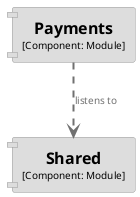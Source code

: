 @startuml
set separator none

top to bottom direction

skinparam {
  arrowFontSize 10
  defaultTextAlignment center
  wrapWidth 200
  maxMessageSize 100
  componentStyle uml1
}

hide stereotype

skinparam component<<ItineraryApplication.ItineraryApplication.Payments>> {
  BackgroundColor #dddddd
  FontColor #000000
  BorderColor #9a9a9a
  shadowing false
}
skinparam component<<ItineraryApplication.ItineraryApplication.Shared>> {
  BackgroundColor #dddddd
  FontColor #000000
  BorderColor #9a9a9a
  shadowing false
}
skinparam rectangle<<ItineraryApplication.ItineraryApplication>> {
  BorderColor #9a9a9a
  FontColor #9a9a9a
  shadowing false
}

component "==Shared\n<size:10>[Component: Module]</size>" <<ItineraryApplication.ItineraryApplication.Shared>> as ItineraryApplication.ItineraryApplication.Shared
component "==Payments\n<size:10>[Component: Module]</size>" <<ItineraryApplication.ItineraryApplication.Payments>> as ItineraryApplication.ItineraryApplication.Payments
ItineraryApplication.ItineraryApplication.Payments .[#707070,thickness=2].> ItineraryApplication.ItineraryApplication.Shared : "<color:#707070>listens to"
@enduml